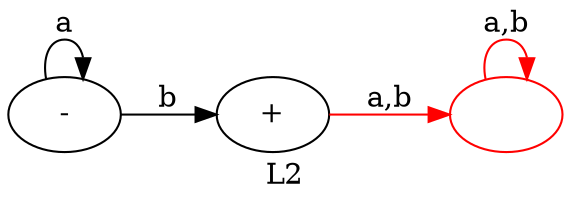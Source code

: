 digraph G {
    rankdir=LR;
    label="L2";

    S [label="-", xlabel=""];
    B [label="+", xlabel=""];
    Y [label="",  xlabel="", color=red];


    S -> S[label="a"];
    S -> B[label="b"];


    B -> Y[label="a,b", color=red];
    Y -> Y[label="a,b", color=red];
}